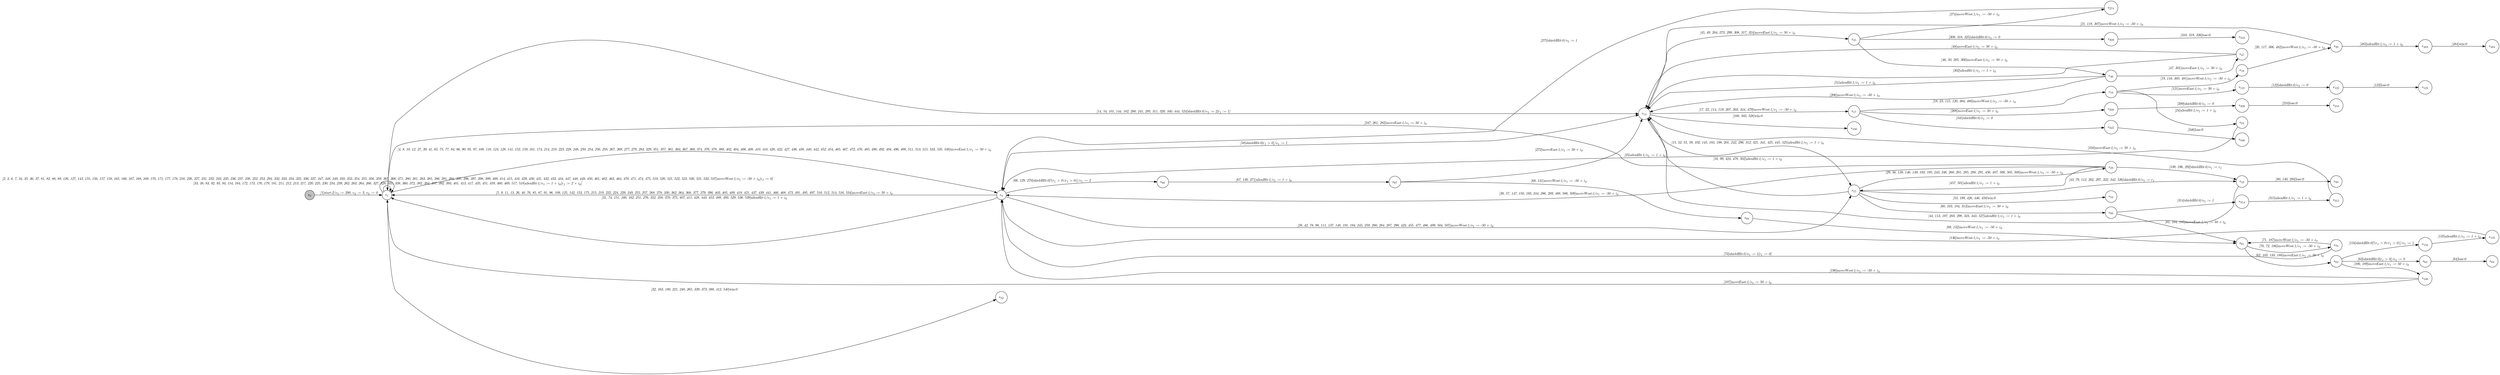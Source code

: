 digraph EFSM{
  graph [rankdir="LR", fontname="Latin Modern Math"];
  node [color="black", fillcolor="white", shape="circle", style="filled", fontname="Latin Modern Math"];
  edge [fontname="Latin Modern Math"];

  s0[fillcolor="gray", label=<s<sub>0</sub>>];
  s1[label=<s<sub>1</sub>>];
  s4[label=<s<sub>4</sub>>];
  s14[label=<s<sub>14</sub>>];
  s15[label=<s<sub>15</sub>>];
  s17[label=<s<sub>17</sub>>];
  s18[label=<s<sub>18</sub>>];
  s19[label=<s<sub>19</sub>>];
  s20[label=<s<sub>20</sub>>];
  s24[label=<s<sub>24</sub>>];
  s29[label=<s<sub>29</sub>>];
  s32[label=<s<sub>32</sub>>];
  s43[label=<s<sub>43</sub>>];
  s45[label=<s<sub>45</sub>>];
  s46[label=<s<sub>46</sub>>];
  s47[label=<s<sub>47</sub>>];
  s53[label=<s<sub>53</sub>>];
  s60[label=<s<sub>60</sub>>];
  s61[label=<s<sub>61</sub>>];
  s62[label=<s<sub>62</sub>>];
  s63[label=<s<sub>63</sub>>];
  s64[label=<s<sub>64</sub>>];
  s66[label=<s<sub>66</sub>>];
  s67[label=<s<sub>67</sub>>];
  s68[label=<s<sub>68</sub>>];
  s70[label=<s<sub>70</sub>>];
  s80[label=<s<sub>80</sub>>];
  s100[label=<s<sub>100</sub>>];
  s106[label=<s<sub>106</sub>>];
  s121[label=<s<sub>121</sub>>];
  s122[label=<s<sub>122</sub>>];
  s123[label=<s<sub>123</sub>>];
  s134[label=<s<sub>134</sub>>];
  s135[label=<s<sub>135</sub>>];
  s208[label=<s<sub>208</sub>>];
  s209[label=<s<sub>209</sub>>];
  s210[label=<s<sub>210</sub>>];
  s274[label=<s<sub>274</sub>>];
  s309[label=<s<sub>309</sub>>];
  s310[label=<s<sub>310</sub>>];
  s314[label=<s<sub>314</sub>>];
  s315[label=<s<sub>315</sub>>];
  s345[label=<s<sub>345</sub>>];
  s346[label=<s<sub>346</sub>>];
  s483[label=<s<sub>483</sub>>];
  s484[label=<s<sub>484</sub>>];

  s0->s1[label=<<i> [1]start:2/o<sub>1</sub> := 200, o<sub>2</sub> := 3, o<sub>3</sub> := 0</i>>];
  s18->s24[label=<<i> [24]alienHit:1/o<sub>1</sub> := 1 + i<sub>0</sub></i>>];
  s24->s4[label=<<i> [25]alienHit:1/o<sub>1</sub> := 1 + i<sub>0</sub></i>>];
  s4->s1[label=<<i> [5, 9, 11, 13, 26, 40, 76, 85, 87, 91, 96, 109, 125, 142, 153, 175, 215, 219, 222, 224, 229, 249, 255, 257, 268, 278, 330, 362, 364, 368, 377, 379, 390, 403, 405, 409, 419, 421, 437, 439, 441, 466, 468, 473, 491, 495, 497, 510, 512, 514, 516, 534]moveEast:1/o<sub>1</sub> := 50 + i<sub>0</sub></i>>];
  s46->s47[label=<<i> [47, 301]moveEast:1/o<sub>1</sub> := 50 + i<sub>0</sub></i>>];
  s47->s14[label=<<i> [48]moveEast:1/o<sub>1</sub> := 50 + i<sub>0</sub></i>>];
  s46->s14[label=<<i> [51]alienHit:1/o<sub>1</sub> := 1 + i<sub>0</sub></i>>];
  s14->s15[label=<<i> [15, 52, 55, 59, 102, 145, 183, 198, 201, 242, 296, 312, 321, 341, 425, 445, 525]alienHit:1/o<sub>1</sub> := 1 + i<sub>0</sub></i>>];
  s15->s53[label=<<i> [53, 199, 426, 446, 458]win:0</i>>];
  s4->s14[label=<<i> [58]shieldHit:0&#91;r<sub>1</sub> &gt; 0&#93;/o<sub>1</sub> := 1</i>>];
  s15->s60[label=<<i> [60, 103, 184, 313]moveEast:1/o<sub>1</sub> := 50 + i<sub>0</sub></i>>];
  s60->s61[label=<<i> [61, 104, 185]moveEast:1/o<sub>1</sub> := 50 + i<sub>0</sub></i>>];
  s61->s62[label=<<i> [62, 105, 133, 188]moveEast:1/o<sub>1</sub> := 50 + i<sub>0</sub></i>>];
  s62->s63[label=<<i> [63]shieldHit:0&#91;r<sub>1</sub> &gt; 0&#93;/o<sub>1</sub> := 0</i>>];
  s63->s64[label=<<i> [64]lose:0</i>>];
  s67->s68[label=<<i> [68, 131]moveWest:1/o<sub>1</sub> := -50 + i<sub>0</sub></i>>];
  s68->s61[label=<<i> [69, 132]moveWest:1/o<sub>1</sub> := -50 + i<sub>0</sub></i>>];
  s70->s61[label=<<i> [71, 187]moveWest:1/o<sub>1</sub> := -50 + i<sub>0</sub></i>>];
  s70->s4[label=<<i> [73]shieldHit:0/o<sub>1</sub> := 1&#91;r<sub>1</sub> := 0&#93;</i>>];
  s4->s1[label=<<i> [31, 74, 151, 160, 162, 251, 276, 352, 358, 370, 375, 407, 411, 428, 443, 453, 489, 493, 529, 536, 539]alienHit:1/o<sub>1</sub> := 1 + i<sub>0</sub></i>>];
  s43->s80[label=<<i> [80, 140, 293]lose:0</i>>];
  s62->s106[label=<<i> [106, 189]moveEast:1/o<sub>1</sub> := 50 + i<sub>0</sub></i>>];
  s106->s1[label=<<i> [107]moveEast:1/o<sub>1</sub> := 50 + i<sub>0</sub></i>>];
  s15->s43[label=<<i> [43, 79, 112, 202, 297, 322, 342, 526]shieldHit:0/o<sub>1</sub> := r<sub>1</sub></i>>];
  s43->s14[label=<<i> [44, 113, 197, 203, 298, 323, 343, 527]alienHit:1/o<sub>1</sub> := 1 + i<sub>0</sub></i>>];
  s18->s19[label=<<i> [19, 116, 305, 481]moveWest:1/o<sub>1</sub> := -50 + i<sub>0</sub></i>>];
  s19->s20[label=<<i> [20, 117, 306, 482]moveWest:1/o<sub>1</sub> := -50 + i<sub>0</sub></i>>];
  s20->s14[label=<<i> [21, 118, 307]moveWest:1/o<sub>1</sub> := -50 + i<sub>0</sub></i>>];
  s17->s18[label=<<i> [18, 23, 115, 120, 304, 480]moveWest:1/o<sub>1</sub> := -50 + i<sub>0</sub></i>>];
  s18->s121[label=<<i> [121]moveEast:1/o<sub>1</sub> := 50 + i<sub>0</sub></i>>];
  s121->s122[label=<<i> [122]shieldHit:0/o<sub>1</sub> := 0</i>>];
  s122->s123[label=<<i> [123]lose:0</i>>];
  s4->s66[label=<<i> [66, 129, 270]shieldHit:0&#91;!(r<sub>1</sub> &gt; 0&or;r<sub>1</sub> &gt; 0)&#93;/o<sub>1</sub> := 2</i>>];
  s66->s67[label=<<i> [67, 130, 271]alienHit:1/o<sub>1</sub> := 1 + i<sub>0</sub></i>>];
  s62->s134[label=<<i> [134]shieldHit:0&#91;!(r<sub>1</sub> &gt; 0&or;r<sub>1</sub> &gt; 0)&#93;/o<sub>1</sub> := 1</i>>];
  s134->s135[label=<<i> [135]alienHit:1/o<sub>1</sub> := 1 + i<sub>0</sub></i>>];
  s135->s4[label=<<i> [136]moveWest:1/o<sub>1</sub> := -50 + i<sub>0</sub></i>>];
  s61->s70[label=<<i> [70, 72, 186]moveWest:1/o<sub>1</sub> := -50 + i<sub>0</sub></i>>];
  s106->s4[label=<<i> [190]moveWest:1/o<sub>1</sub> := -50 + i<sub>0</sub></i>>];
  s4->s15[label=<<i> [28, 42, 78, 98, 111, 137, 148, 191, 194, 245, 259, 280, 284, 287, 290, 423, 455, 477, 486, 499, 504, 507]moveWest:1/o<sub>1</sub> := -50 + i<sub>0</sub></i>>];
  s15->s29[label=<<i> [29, 56, 138, 146, 149, 192, 195, 243, 246, 260, 281, 285, 288, 291, 456, 487, 500, 505, 508]moveWest:1/o<sub>1</sub> := -50 + i<sub>0</sub></i>>];
  s46->s14[label=<<i> [206]moveWest:1/o<sub>1</sub> := -50 + i<sub>0</sub></i>>];
  s14->s17[label=<<i> [17, 22, 114, 119, 207, 303, 344, 479]moveWest:1/o<sub>1</sub> := -50 + i<sub>0</sub></i>>];
  s17->s208[label=<<i> [208]moveEast:1/o<sub>1</sub> := 50 + i<sub>0</sub></i>>];
  s208->s209[label=<<i> [209]shieldHit:0/o<sub>1</sub> := 0</i>>];
  s209->s210[label=<<i> [210]lose:0</i>>];
  s29->s1[label=<<i> [247, 261, 282]moveEast:1/o<sub>1</sub> := 50 + i<sub>0</sub></i>>];
  s1->s1[label=<<i> [33, 38, 83, 92, 93, 94, 154, 164, 172, 173, 176, 179, 181, 211, 212, 213, 217, 220, 225, 230, 234, 239, 262, 263, 264, 266, 327, 328, 331, 338, 360, 372, 382, 384, 387, 392, 393, 401, 413, 417, 435, 451, 459, 460, 469, 517, 518]alienHit:1/o<sub>1</sub> := 1 + i<sub>0</sub>&#91;r<sub>1</sub> := 2 &times; i<sub>0</sub>&#93;</i>>];
  s67->s14[label=<<i> [272]moveEast:1/o<sub>1</sub> := 50 + i<sub>0</sub></i>>];
  s45->s274[label=<<i> [274]moveWest:1/o<sub>1</sub> := -50 + i<sub>0</sub></i>>];
  s274->s4[label=<<i> [275]shieldHit:0/o<sub>1</sub> := 1</i>>];
  s1->s4[label=<<i> [4, 8, 10, 12, 27, 39, 41, 65, 75, 77, 84, 86, 90, 95, 97, 108, 110, 124, 128, 141, 152, 159, 161, 174, 214, 218, 223, 228, 248, 250, 254, 256, 258, 267, 269, 277, 279, 283, 329, 351, 357, 361, 363, 367, 369, 374, 376, 378, 389, 402, 404, 406, 408, 410, 418, 420, 422, 427, 436, 438, 440, 442, 452, 454, 465, 467, 472, 476, 485, 490, 492, 494, 496, 498, 511, 513, 515, 533, 535, 538]moveEast:1/o<sub>1</sub> := 50 + i<sub>0</sub></i>>];
  s29->s4[label=<<i> [30, 57, 147, 150, 193, 244, 286, 289, 488, 506, 509]moveWest:1/o<sub>1</sub> := -50 + i<sub>0</sub></i>>];
  s29->s43[label=<<i> [139, 196, 292]shieldHit:0/o<sub>1</sub> := r<sub>1</sub></i>>];
  s45->s46[label=<<i> [46, 50, 205, 300]moveEast:1/o<sub>1</sub> := 50 + i<sub>0</sub></i>>];
  s47->s14[label=<<i> [302]alienHit:1/o<sub>1</sub> := 1 + i<sub>0</sub></i>>];
  s14->s45[label=<<i> [45, 49, 204, 273, 299, 308, 317, 324]moveEast:1/o<sub>1</sub> := 50 + i<sub>0</sub></i>>];
  s60->s314[label=<<i> [314]shieldHit:0/o<sub>1</sub> := 1</i>>];
  s314->s315[label=<<i> [315]alienHit:1/o<sub>1</sub> := 1 + i<sub>0</sub></i>>];
  s315->s14[label=<<i> [316]moveEast:1/o<sub>1</sub> := 50 + i<sub>0</sub></i>>];
  s45->s309[label=<<i> [309, 318, 325]shieldHit:0/o<sub>1</sub> := 0</i>>];
  s309->s310[label=<<i> [310, 319, 326]lose:0</i>>];
  s17->s345[label=<<i> [345]shieldHit:0/o<sub>1</sub> := 0</i>>];
  s345->s346[label=<<i> [346]lose:0</i>>];
  s1->s14[label=<<i> [14, 54, 101, 144, 182, 200, 241, 295, 311, 320, 340, 444, 524]shieldHit:0/o<sub>1</sub> := 2&#91;r<sub>1</sub> := 1&#93;</i>>];
  s29->s15[label=<<i> [457, 501]alienHit:1/o<sub>1</sub> := 1 + i<sub>0</sub></i>>];
  s15->s14[label=<<i> [16, 99, 424, 478, 502]alienHit:1/o<sub>1</sub> := 1 + i<sub>0</sub></i>>];
  s20->s483[label=<<i> [483]alienHit:1/o<sub>1</sub> := 1 + i<sub>0</sub></i>>];
  s483->s484[label=<<i> [484]win:0</i>>];
  s14->s100[label=<<i> [100, 503, 528]win:0</i>>];
  s1->s1[label=<<i> [2, 3, 6, 7, 34, 35, 36, 37, 81, 82, 88, 89, 126, 127, 143, 155, 156, 157, 158, 165, 166, 167, 168, 169, 170, 171, 177, 178, 216, 226, 227, 231, 232, 233, 235, 236, 237, 238, 252, 253, 294, 332, 333, 334, 335, 336, 337, 347, 348, 349, 350, 353, 354, 355, 356, 359, 365, 366, 371, 380, 381, 383, 385, 386, 391, 394, 395, 396, 397, 398, 399, 400, 414, 415, 416, 429, 430, 431, 432, 433, 434, 447, 448, 449, 450, 461, 462, 463, 464, 470, 471, 474, 475, 519, 520, 521, 522, 523, 530, 531, 532, 537]moveWest:1/o<sub>1</sub> := -50 + i<sub>0</sub>&#91;r<sub>1</sub> := 0&#93;</i>>];
  s1->s32[label=<<i> [32, 163, 180, 221, 240, 265, 339, 373, 388, 412, 540]win:0</i>>];
}